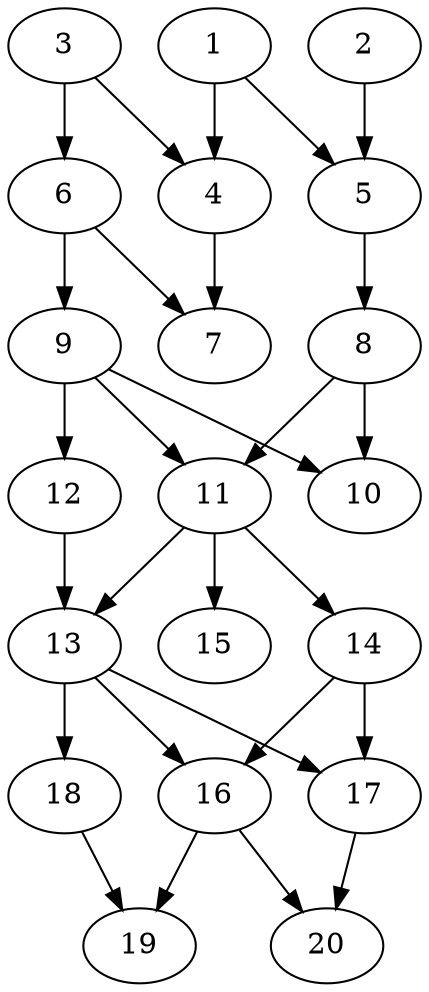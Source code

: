 // DAG automatically generated by daggen at Thu Oct  3 13:58:43 2019
// ./daggen --dot -n 20 --ccr 0.4 --fat 0.5 --regular 0.7 --density 0.6 --mindata 5242880 --maxdata 52428800 
digraph G {
  1 [size="85637120", alpha="0.17", expect_size="34254848"] 
  1 -> 4 [size ="34254848"]
  1 -> 5 [size ="34254848"]
  2 [size="126853120", alpha="0.09", expect_size="50741248"] 
  2 -> 5 [size ="50741248"]
  3 [size="40317440", alpha="0.03", expect_size="16126976"] 
  3 -> 4 [size ="16126976"]
  3 -> 6 [size ="16126976"]
  4 [size="93017600", alpha="0.05", expect_size="37207040"] 
  4 -> 7 [size ="37207040"]
  5 [size="45102080", alpha="0.03", expect_size="18040832"] 
  5 -> 8 [size ="18040832"]
  6 [size="32320000", alpha="0.02", expect_size="12928000"] 
  6 -> 7 [size ="12928000"]
  6 -> 9 [size ="12928000"]
  7 [size="85911040", alpha="0.13", expect_size="34364416"] 
  8 [size="56092160", alpha="0.11", expect_size="22436864"] 
  8 -> 10 [size ="22436864"]
  8 -> 11 [size ="22436864"]
  9 [size="104376320", alpha="0.13", expect_size="41750528"] 
  9 -> 10 [size ="41750528"]
  9 -> 11 [size ="41750528"]
  9 -> 12 [size ="41750528"]
  10 [size="44633600", alpha="0.02", expect_size="17853440"] 
  11 [size="111582720", alpha="0.09", expect_size="44633088"] 
  11 -> 13 [size ="44633088"]
  11 -> 14 [size ="44633088"]
  11 -> 15 [size ="44633088"]
  12 [size="95237120", alpha="0.17", expect_size="38094848"] 
  12 -> 13 [size ="38094848"]
  13 [size="29145600", alpha="0.08", expect_size="11658240"] 
  13 -> 16 [size ="11658240"]
  13 -> 17 [size ="11658240"]
  13 -> 18 [size ="11658240"]
  14 [size="46402560", alpha="0.10", expect_size="18561024"] 
  14 -> 16 [size ="18561024"]
  14 -> 17 [size ="18561024"]
  15 [size="76203520", alpha="0.18", expect_size="30481408"] 
  16 [size="92871680", alpha="0.14", expect_size="37148672"] 
  16 -> 19 [size ="37148672"]
  16 -> 20 [size ="37148672"]
  17 [size="106135040", alpha="0.08", expect_size="42454016"] 
  17 -> 20 [size ="42454016"]
  18 [size="66951680", alpha="0.18", expect_size="26780672"] 
  18 -> 19 [size ="26780672"]
  19 [size="13575680", alpha="0.13", expect_size="5430272"] 
  20 [size="88919040", alpha="0.13", expect_size="35567616"] 
}
